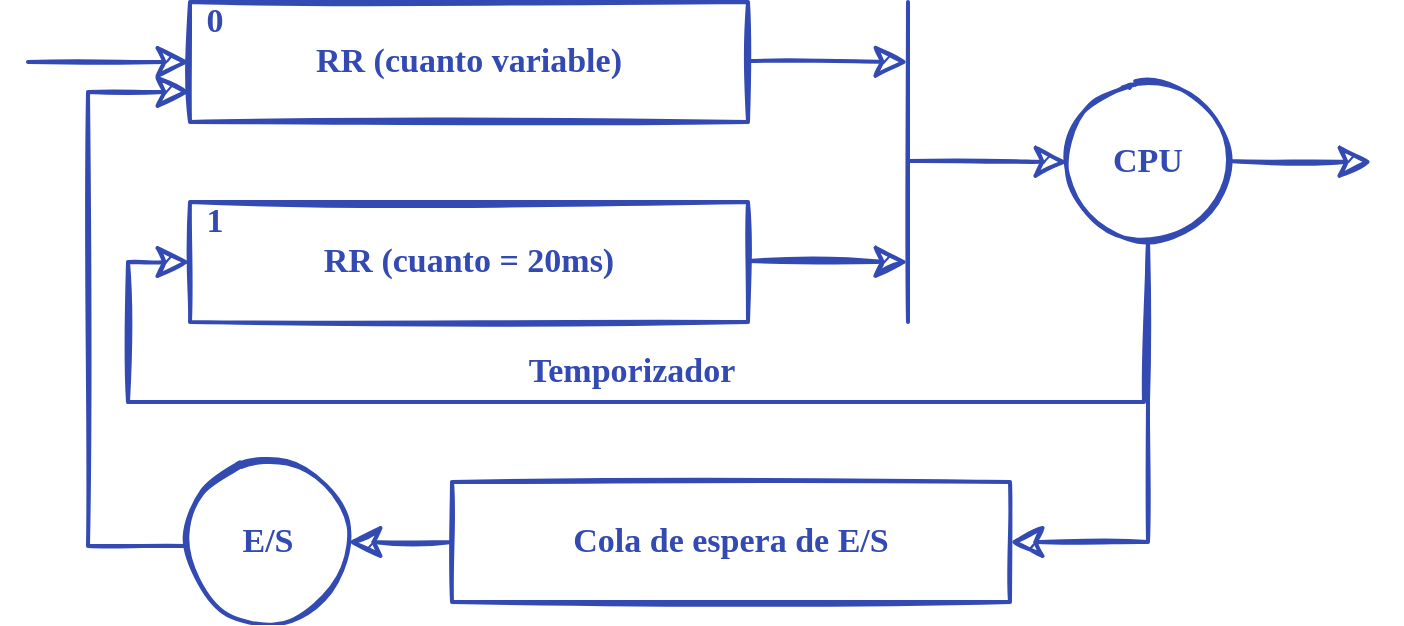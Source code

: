 <mxfile version="13.8.5" type="google"><diagram id="akEowiJKr_ScigKzrRVM" name="Page-1"><mxGraphModel dx="1422" dy="-329" grid="1" gridSize="10" guides="1" tooltips="1" connect="1" arrows="1" fold="1" page="1" pageScale="1" pageWidth="689" pageHeight="517" math="0" shadow="0"><root><mxCell id="0"/><mxCell id="1" parent="0"/><mxCell id="Oam9TZCYgzuJi-3ewlSy-1" value="RR (cuanto variable)" style="rounded=0;whiteSpace=wrap;html=1;shadow=0;sketch=1;strokeWidth=2;fillColor=none;fontFamily=Ink Free;fontSize=17;spacing=20;fontStyle=1;strokeColor=#324AB2;fontColor=#324AB2;" parent="1" vertex="1"><mxGeometry x="779" y="1120" width="279" height="60" as="geometry"/></mxCell><mxCell id="Oam9TZCYgzuJi-3ewlSy-2" value="RR (cuanto = 20ms)" style="rounded=0;whiteSpace=wrap;html=1;shadow=0;sketch=1;strokeWidth=2;fillColor=none;fontFamily=Ink Free;fontSize=17;spacing=20;fontStyle=1;strokeColor=#324AB2;fontColor=#324AB2;" parent="1" vertex="1"><mxGeometry x="779" y="1220" width="279" height="60" as="geometry"/></mxCell><mxCell id="Oam9TZCYgzuJi-3ewlSy-3" value="Cola de espera de E/S" style="rounded=0;whiteSpace=wrap;html=1;shadow=0;sketch=1;strokeWidth=2;fillColor=none;fontFamily=Ink Free;fontSize=17;spacing=20;fontStyle=1;strokeColor=#324AB2;fontColor=#324AB2;" parent="1" vertex="1"><mxGeometry x="910" y="1360" width="279" height="60" as="geometry"/></mxCell><mxCell id="Oam9TZCYgzuJi-3ewlSy-4" value="0" style="text;html=1;fillColor=none;align=center;verticalAlign=middle;whiteSpace=wrap;rounded=0;shadow=0;sketch=1;fontFamily=Ink Free;fontSize=17;fontStyle=1;spacingRight=0;fontColor=#324AB2;" parent="1" vertex="1"><mxGeometry x="779" y="1120" width="25" height="20" as="geometry"/></mxCell><mxCell id="Oam9TZCYgzuJi-3ewlSy-5" value="1" style="text;html=1;fillColor=none;align=center;verticalAlign=middle;whiteSpace=wrap;rounded=0;shadow=0;sketch=1;fontFamily=Ink Free;fontSize=17;fontStyle=1;spacingRight=0;fontColor=#324AB2;" parent="1" vertex="1"><mxGeometry x="779" y="1220" width="25" height="20" as="geometry"/></mxCell><mxCell id="Oam9TZCYgzuJi-3ewlSy-7" value="" style="endArrow=none;html=1;strokeWidth=2;fontFamily=Ink Free;fontSize=17;sketch=1;endSize=12;rounded=0;endFill=0;startSize=12;startArrow=classic;startFill=1;exitX=0;exitY=0.5;exitDx=0;exitDy=0;strokeColor=#324AB2;fontColor=#324AB2;" parent="1" source="Oam9TZCYgzuJi-3ewlSy-1" edge="1"><mxGeometry width="50" height="50" relative="1" as="geometry"><mxPoint x="698" y="1140" as="sourcePoint"/><mxPoint x="698" y="1150" as="targetPoint"/></mxGeometry></mxCell><mxCell id="Oam9TZCYgzuJi-3ewlSy-8" value="" style="endArrow=none;html=1;strokeWidth=2;fontFamily=Ink Free;fontSize=17;sketch=1;endSize=12;rounded=0;endFill=0;startSize=12;startArrow=classic;startFill=1;strokeColor=#324AB2;fontColor=#324AB2;" parent="1" edge="1"><mxGeometry width="50" height="50" relative="1" as="geometry"><mxPoint x="1138" y="1150" as="sourcePoint"/><mxPoint x="1058" y="1149.5" as="targetPoint"/></mxGeometry></mxCell><mxCell id="Oam9TZCYgzuJi-3ewlSy-9" value="" style="endArrow=none;html=1;strokeWidth=2;fontFamily=Ink Free;fontSize=17;sketch=1;endSize=12;rounded=0;endFill=0;startSize=12;startArrow=classic;startFill=1;strokeColor=#324AB2;fontColor=#324AB2;" parent="1" edge="1"><mxGeometry width="50" height="50" relative="1" as="geometry"><mxPoint x="1138" y="1250" as="sourcePoint"/><mxPoint x="1058" y="1249.5" as="targetPoint"/></mxGeometry></mxCell><mxCell id="Oam9TZCYgzuJi-3ewlSy-11" value="" style="endArrow=none;html=1;strokeWidth=2;fontFamily=Ink Free;fontSize=17;sketch=1;endSize=12;rounded=0;endFill=0;startSize=12;startArrow=classic;startFill=1;exitX=0;exitY=0.5;exitDx=0;exitDy=0;entryX=0.5;entryY=1;entryDx=0;entryDy=0;strokeColor=#324AB2;fontColor=#324AB2;" parent="1" source="Oam9TZCYgzuJi-3ewlSy-2" target="Oam9TZCYgzuJi-3ewlSy-13" edge="1"><mxGeometry width="50" height="50" relative="1" as="geometry"><mxPoint x="1138" y="1170.5" as="sourcePoint"/><mxPoint x="1268" y="1270" as="targetPoint"/><Array as="points"><mxPoint x="748" y="1250"/><mxPoint x="748" y="1320"/><mxPoint x="1256" y="1320"/></Array></mxGeometry></mxCell><mxCell id="Oam9TZCYgzuJi-3ewlSy-12" value="" style="endArrow=none;html=1;strokeWidth=2;fontFamily=Ink Free;fontSize=17;sketch=1;endSize=12;rounded=0;endFill=0;startSize=12;startArrow=classic;startFill=1;exitX=1;exitY=0.5;exitDx=0;exitDy=0;strokeColor=#324AB2;fontColor=#324AB2;" parent="1" source="Oam9TZCYgzuJi-3ewlSy-3" edge="1"><mxGeometry width="50" height="50" relative="1" as="geometry"><mxPoint x="779.5" y="1350" as="sourcePoint"/><mxPoint x="1258" y="1320" as="targetPoint"/><Array as="points"><mxPoint x="1258" y="1390"/><mxPoint x="1258" y="1320"/><mxPoint x="1258" y="1240"/></Array></mxGeometry></mxCell><mxCell id="Oam9TZCYgzuJi-3ewlSy-13" value="&lt;b&gt;CPU&lt;br&gt;&lt;/b&gt;" style="ellipse;whiteSpace=wrap;html=1;aspect=fixed;rounded=0;shadow=0;fontFamily=Ink Free;fontSize=17;strokeWidth=2;fillColor=none;spacing=20;sketch=1;align=center;strokeColor=#324AB2;fontColor=#324AB2;" parent="1" vertex="1"><mxGeometry x="1218" y="1160" width="80" height="80" as="geometry"/></mxCell><mxCell id="Oam9TZCYgzuJi-3ewlSy-14" value="" style="endArrow=none;html=1;strokeWidth=2;fontFamily=Ink Free;fontSize=17;sketch=1;endSize=12;rounded=0;endFill=0;startSize=12;startArrow=classic;startFill=1;strokeColor=#324AB2;fontColor=#324AB2;" parent="1" edge="1"><mxGeometry width="50" height="50" relative="1" as="geometry"><mxPoint x="1370" y="1200" as="sourcePoint"/><mxPoint x="1298" y="1199.5" as="targetPoint"/></mxGeometry></mxCell><mxCell id="Oam9TZCYgzuJi-3ewlSy-15" value="" style="endArrow=none;html=1;rounded=0;fontFamily=Ink Free;fontSize=17;strokeWidth=2;endFill=0;endSize=12;startFill=0;startArrow=none;startSize=12;sketch=1;strokeColor=#324AB2;fontColor=#324AB2;" parent="1" edge="1"><mxGeometry width="50" height="50" relative="1" as="geometry"><mxPoint x="1138" y="1280" as="sourcePoint"/><mxPoint x="1138" y="1120" as="targetPoint"/></mxGeometry></mxCell><mxCell id="Oam9TZCYgzuJi-3ewlSy-16" value="" style="endArrow=none;html=1;strokeWidth=2;fontFamily=Ink Free;fontSize=17;sketch=1;endSize=12;rounded=0;endFill=0;startSize=12;startArrow=classic;startFill=1;strokeColor=#324AB2;fontColor=#324AB2;" parent="1" edge="1"><mxGeometry width="50" height="50" relative="1" as="geometry"><mxPoint x="1218" y="1200" as="sourcePoint"/><mxPoint x="1138" y="1199.5" as="targetPoint"/></mxGeometry></mxCell><mxCell id="Oam9TZCYgzuJi-3ewlSy-17" value="&lt;b&gt;E/S&lt;br&gt;&lt;/b&gt;" style="ellipse;whiteSpace=wrap;html=1;aspect=fixed;rounded=0;shadow=0;fontFamily=Ink Free;fontSize=17;strokeWidth=2;fillColor=none;spacing=20;sketch=1;align=center;strokeColor=#324AB2;fontColor=#324AB2;" parent="1" vertex="1"><mxGeometry x="778" y="1350" width="80" height="80" as="geometry"/></mxCell><mxCell id="Oam9TZCYgzuJi-3ewlSy-18" value="" style="endArrow=none;html=1;strokeWidth=2;fontFamily=Ink Free;fontSize=17;sketch=1;endSize=12;rounded=0;endFill=0;startSize=12;startArrow=classic;startFill=1;exitX=1;exitY=0.5;exitDx=0;exitDy=0;entryX=0;entryY=0.5;entryDx=0;entryDy=0;strokeColor=#324AB2;fontColor=#324AB2;" parent="1" source="Oam9TZCYgzuJi-3ewlSy-17" target="Oam9TZCYgzuJi-3ewlSy-3" edge="1"><mxGeometry width="50" height="50" relative="1" as="geometry"><mxPoint x="861" y="1420" as="sourcePoint"/><mxPoint x="888" y="1430" as="targetPoint"/></mxGeometry></mxCell><mxCell id="Oam9TZCYgzuJi-3ewlSy-19" value="" style="endArrow=none;html=1;strokeWidth=2;fontFamily=Ink Free;fontSize=17;sketch=1;endSize=12;rounded=0;endFill=0;startSize=12;startArrow=classic;startFill=1;entryX=-0.012;entryY=0.525;entryDx=0;entryDy=0;entryPerimeter=0;exitX=0;exitY=0.75;exitDx=0;exitDy=0;strokeColor=#324AB2;fontColor=#324AB2;" parent="1" source="Oam9TZCYgzuJi-3ewlSy-1" target="Oam9TZCYgzuJi-3ewlSy-17" edge="1"><mxGeometry width="50" height="50" relative="1" as="geometry"><mxPoint x="758" y="1190" as="sourcePoint"/><mxPoint x="728" y="1400" as="targetPoint"/><Array as="points"><mxPoint x="728" y="1165"/><mxPoint x="728" y="1392"/></Array></mxGeometry></mxCell><mxCell id="Oam9TZCYgzuJi-3ewlSy-22" value="Temporizador" style="text;html=1;fillColor=none;align=center;verticalAlign=middle;whiteSpace=wrap;rounded=0;shadow=0;fontFamily=Ink Free;fontSize=17;strokeWidth=2;spacing=20;sketch=1;fontStyle=1;fontColor=#324AB2;" parent="1" vertex="1"><mxGeometry x="920" y="1295" width="160" height="20" as="geometry"/></mxCell></root></mxGraphModel></diagram></mxfile>
